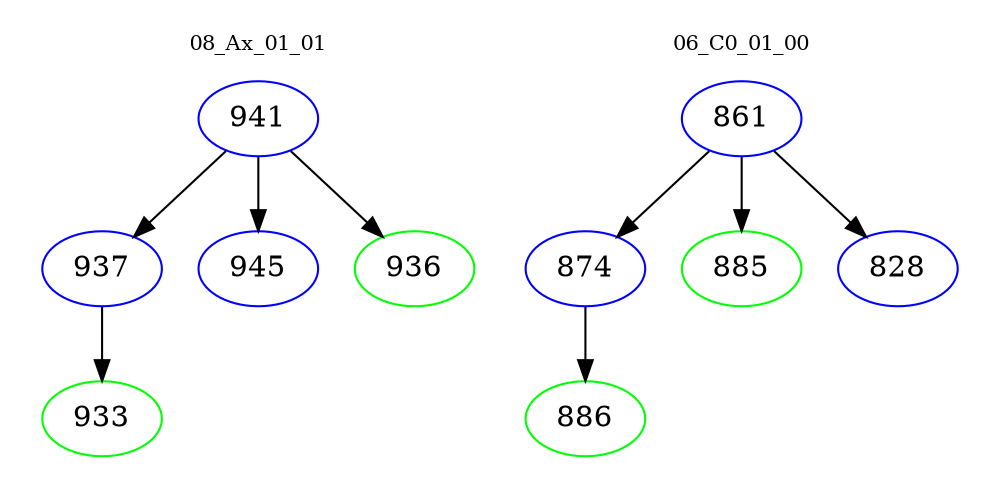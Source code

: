 digraph{
subgraph cluster_0 {
color = white
label = "08_Ax_01_01";
fontsize=10;
T0_941 [label="941", color="blue"]
T0_941 -> T0_937 [color="black"]
T0_937 [label="937", color="blue"]
T0_937 -> T0_933 [color="black"]
T0_933 [label="933", color="green"]
T0_941 -> T0_945 [color="black"]
T0_945 [label="945", color="blue"]
T0_941 -> T0_936 [color="black"]
T0_936 [label="936", color="green"]
}
subgraph cluster_1 {
color = white
label = "06_C0_01_00";
fontsize=10;
T1_861 [label="861", color="blue"]
T1_861 -> T1_874 [color="black"]
T1_874 [label="874", color="blue"]
T1_874 -> T1_886 [color="black"]
T1_886 [label="886", color="green"]
T1_861 -> T1_885 [color="black"]
T1_885 [label="885", color="green"]
T1_861 -> T1_828 [color="black"]
T1_828 [label="828", color="blue"]
}
}
